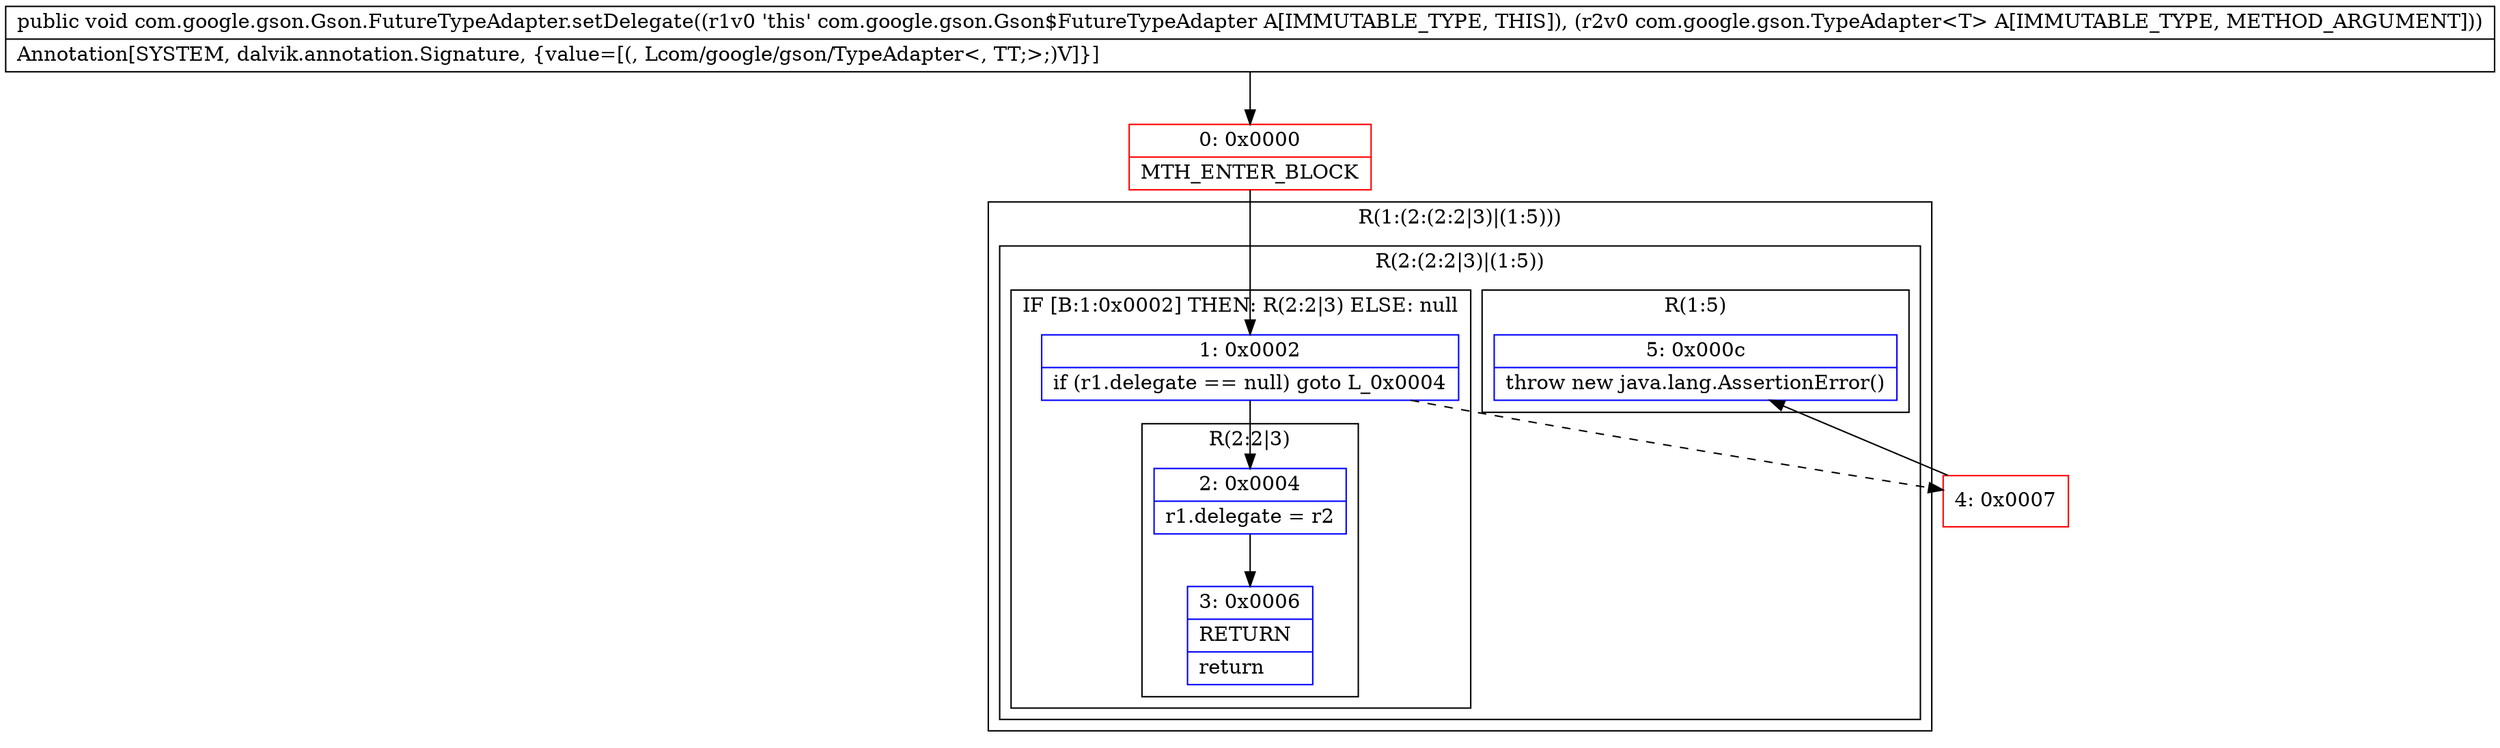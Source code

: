 digraph "CFG forcom.google.gson.Gson.FutureTypeAdapter.setDelegate(Lcom\/google\/gson\/TypeAdapter;)V" {
subgraph cluster_Region_2029173872 {
label = "R(1:(2:(2:2|3)|(1:5)))";
node [shape=record,color=blue];
subgraph cluster_Region_1570904036 {
label = "R(2:(2:2|3)|(1:5))";
node [shape=record,color=blue];
subgraph cluster_IfRegion_357795542 {
label = "IF [B:1:0x0002] THEN: R(2:2|3) ELSE: null";
node [shape=record,color=blue];
Node_1 [shape=record,label="{1\:\ 0x0002|if (r1.delegate == null) goto L_0x0004\l}"];
subgraph cluster_Region_1953875950 {
label = "R(2:2|3)";
node [shape=record,color=blue];
Node_2 [shape=record,label="{2\:\ 0x0004|r1.delegate = r2\l}"];
Node_3 [shape=record,label="{3\:\ 0x0006|RETURN\l|return\l}"];
}
}
subgraph cluster_Region_428471340 {
label = "R(1:5)";
node [shape=record,color=blue];
Node_5 [shape=record,label="{5\:\ 0x000c|throw new java.lang.AssertionError()\l}"];
}
}
}
Node_0 [shape=record,color=red,label="{0\:\ 0x0000|MTH_ENTER_BLOCK\l}"];
Node_4 [shape=record,color=red,label="{4\:\ 0x0007}"];
MethodNode[shape=record,label="{public void com.google.gson.Gson.FutureTypeAdapter.setDelegate((r1v0 'this' com.google.gson.Gson$FutureTypeAdapter A[IMMUTABLE_TYPE, THIS]), (r2v0 com.google.gson.TypeAdapter\<T\> A[IMMUTABLE_TYPE, METHOD_ARGUMENT]))  | Annotation[SYSTEM, dalvik.annotation.Signature, \{value=[(, Lcom\/google\/gson\/TypeAdapter\<, TT;\>;)V]\}]\l}"];
MethodNode -> Node_0;
Node_1 -> Node_2;
Node_1 -> Node_4[style=dashed];
Node_2 -> Node_3;
Node_0 -> Node_1;
Node_4 -> Node_5;
}

